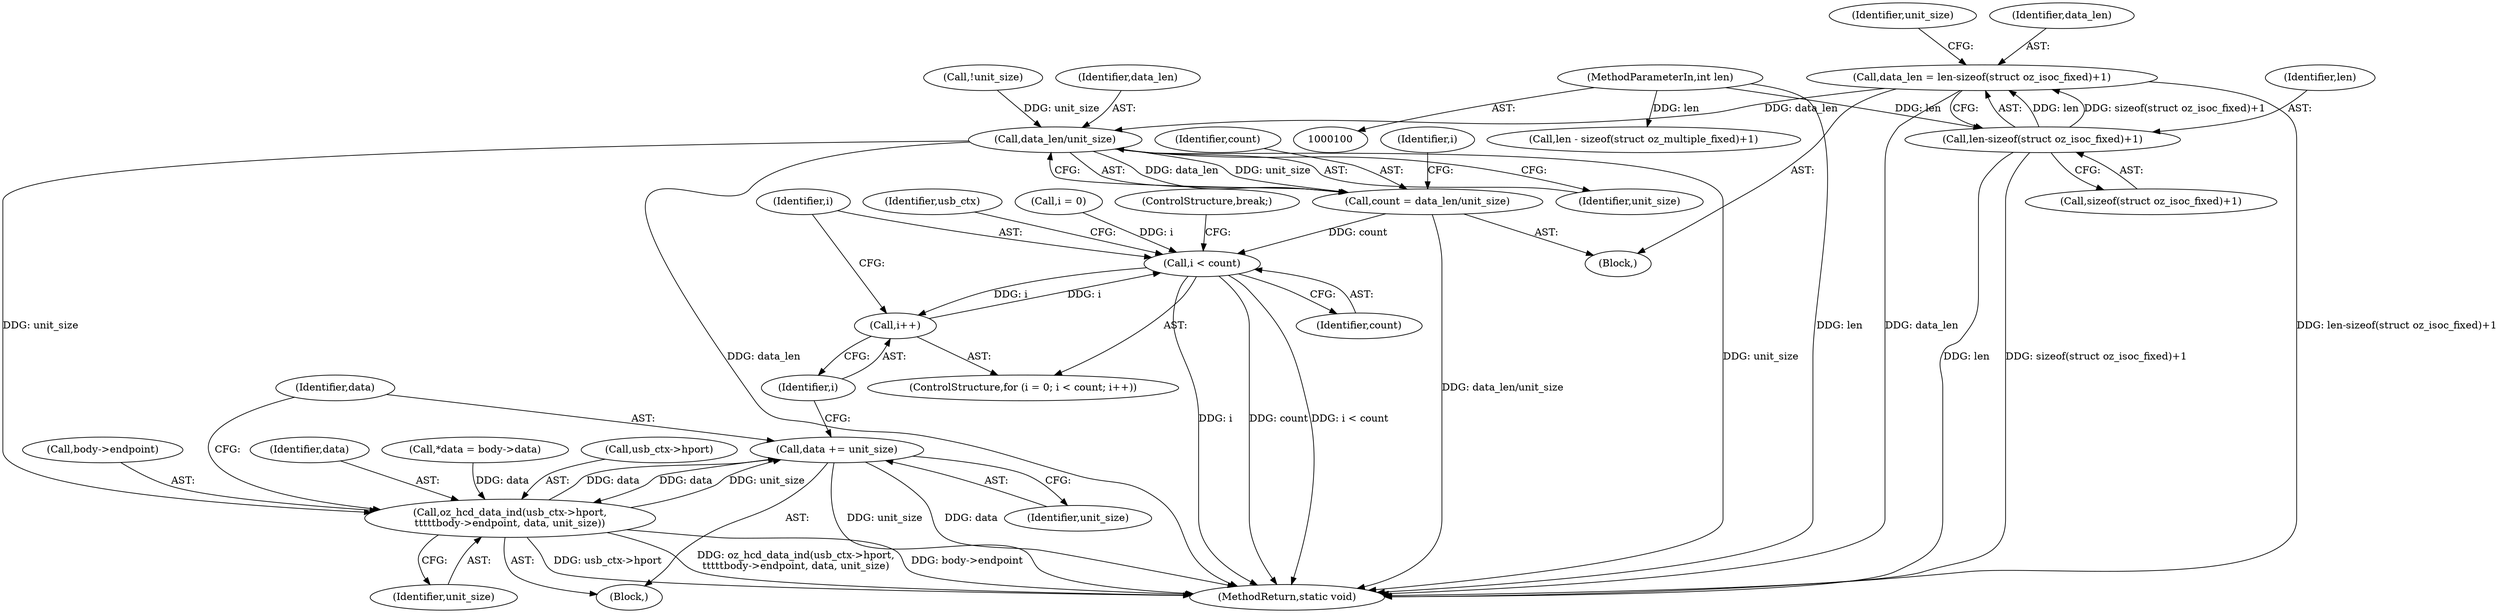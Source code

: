 digraph "0_linux_04bf464a5dfd9ade0dda918e44366c2c61fce80b@API" {
"1000173" [label="(Call,data_len = len-sizeof(struct oz_isoc_fixed)+1)"];
"1000175" [label="(Call,len-sizeof(struct oz_isoc_fixed)+1)"];
"1000103" [label="(MethodParameterIn,int len)"];
"1000201" [label="(Call,data_len/unit_size)"];
"1000199" [label="(Call,count = data_len/unit_size)"];
"1000208" [label="(Call,i < count)"];
"1000211" [label="(Call,i++)"];
"1000214" [label="(Call,oz_hcd_data_ind(usb_ctx->hport,\n\t\t\t\t\tbody->endpoint, data, unit_size))"];
"1000223" [label="(Call,data += unit_size)"];
"1000204" [label="(ControlStructure,for (i = 0; i < count; i++))"];
"1000227" [label="(MethodReturn,static void)"];
"1000225" [label="(Identifier,unit_size)"];
"1000165" [label="(Block,)"];
"1000210" [label="(Identifier,count)"];
"1000183" [label="(Identifier,unit_size)"];
"1000203" [label="(Identifier,unit_size)"];
"1000201" [label="(Call,data_len/unit_size)"];
"1000202" [label="(Identifier,data_len)"];
"1000216" [label="(Identifier,usb_ctx)"];
"1000173" [label="(Call,data_len = len-sizeof(struct oz_isoc_fixed)+1)"];
"1000218" [label="(Call,body->endpoint)"];
"1000223" [label="(Call,data += unit_size)"];
"1000177" [label="(Call,sizeof(struct oz_isoc_fixed)+1)"];
"1000176" [label="(Identifier,len)"];
"1000224" [label="(Identifier,data)"];
"1000200" [label="(Identifier,count)"];
"1000214" [label="(Call,oz_hcd_data_ind(usb_ctx->hport,\n\t\t\t\t\tbody->endpoint, data, unit_size))"];
"1000209" [label="(Identifier,i)"];
"1000205" [label="(Call,i = 0)"];
"1000221" [label="(Identifier,data)"];
"1000188" [label="(Call,*data = body->data)"];
"1000103" [label="(MethodParameterIn,int len)"];
"1000199" [label="(Call,count = data_len/unit_size)"];
"1000211" [label="(Call,i++)"];
"1000226" [label="(ControlStructure,break;)"];
"1000134" [label="(Call,len - sizeof(struct oz_multiple_fixed)+1)"];
"1000206" [label="(Identifier,i)"];
"1000208" [label="(Call,i < count)"];
"1000215" [label="(Call,usb_ctx->hport)"];
"1000175" [label="(Call,len-sizeof(struct oz_isoc_fixed)+1)"];
"1000213" [label="(Block,)"];
"1000222" [label="(Identifier,unit_size)"];
"1000174" [label="(Identifier,data_len)"];
"1000212" [label="(Identifier,i)"];
"1000196" [label="(Call,!unit_size)"];
"1000173" -> "1000165"  [label="AST: "];
"1000173" -> "1000175"  [label="CFG: "];
"1000174" -> "1000173"  [label="AST: "];
"1000175" -> "1000173"  [label="AST: "];
"1000183" -> "1000173"  [label="CFG: "];
"1000173" -> "1000227"  [label="DDG: data_len"];
"1000173" -> "1000227"  [label="DDG: len-sizeof(struct oz_isoc_fixed)+1"];
"1000175" -> "1000173"  [label="DDG: len"];
"1000175" -> "1000173"  [label="DDG: sizeof(struct oz_isoc_fixed)+1"];
"1000173" -> "1000201"  [label="DDG: data_len"];
"1000175" -> "1000177"  [label="CFG: "];
"1000176" -> "1000175"  [label="AST: "];
"1000177" -> "1000175"  [label="AST: "];
"1000175" -> "1000227"  [label="DDG: len"];
"1000175" -> "1000227"  [label="DDG: sizeof(struct oz_isoc_fixed)+1"];
"1000103" -> "1000175"  [label="DDG: len"];
"1000103" -> "1000100"  [label="AST: "];
"1000103" -> "1000227"  [label="DDG: len"];
"1000103" -> "1000134"  [label="DDG: len"];
"1000201" -> "1000199"  [label="AST: "];
"1000201" -> "1000203"  [label="CFG: "];
"1000202" -> "1000201"  [label="AST: "];
"1000203" -> "1000201"  [label="AST: "];
"1000199" -> "1000201"  [label="CFG: "];
"1000201" -> "1000227"  [label="DDG: unit_size"];
"1000201" -> "1000227"  [label="DDG: data_len"];
"1000201" -> "1000199"  [label="DDG: data_len"];
"1000201" -> "1000199"  [label="DDG: unit_size"];
"1000196" -> "1000201"  [label="DDG: unit_size"];
"1000201" -> "1000214"  [label="DDG: unit_size"];
"1000199" -> "1000165"  [label="AST: "];
"1000200" -> "1000199"  [label="AST: "];
"1000206" -> "1000199"  [label="CFG: "];
"1000199" -> "1000227"  [label="DDG: data_len/unit_size"];
"1000199" -> "1000208"  [label="DDG: count"];
"1000208" -> "1000204"  [label="AST: "];
"1000208" -> "1000210"  [label="CFG: "];
"1000209" -> "1000208"  [label="AST: "];
"1000210" -> "1000208"  [label="AST: "];
"1000216" -> "1000208"  [label="CFG: "];
"1000226" -> "1000208"  [label="CFG: "];
"1000208" -> "1000227"  [label="DDG: i"];
"1000208" -> "1000227"  [label="DDG: count"];
"1000208" -> "1000227"  [label="DDG: i < count"];
"1000205" -> "1000208"  [label="DDG: i"];
"1000211" -> "1000208"  [label="DDG: i"];
"1000208" -> "1000211"  [label="DDG: i"];
"1000211" -> "1000204"  [label="AST: "];
"1000211" -> "1000212"  [label="CFG: "];
"1000212" -> "1000211"  [label="AST: "];
"1000209" -> "1000211"  [label="CFG: "];
"1000214" -> "1000213"  [label="AST: "];
"1000214" -> "1000222"  [label="CFG: "];
"1000215" -> "1000214"  [label="AST: "];
"1000218" -> "1000214"  [label="AST: "];
"1000221" -> "1000214"  [label="AST: "];
"1000222" -> "1000214"  [label="AST: "];
"1000224" -> "1000214"  [label="CFG: "];
"1000214" -> "1000227"  [label="DDG: oz_hcd_data_ind(usb_ctx->hport,\n\t\t\t\t\tbody->endpoint, data, unit_size)"];
"1000214" -> "1000227"  [label="DDG: body->endpoint"];
"1000214" -> "1000227"  [label="DDG: usb_ctx->hport"];
"1000188" -> "1000214"  [label="DDG: data"];
"1000223" -> "1000214"  [label="DDG: data"];
"1000214" -> "1000223"  [label="DDG: unit_size"];
"1000214" -> "1000223"  [label="DDG: data"];
"1000223" -> "1000213"  [label="AST: "];
"1000223" -> "1000225"  [label="CFG: "];
"1000224" -> "1000223"  [label="AST: "];
"1000225" -> "1000223"  [label="AST: "];
"1000212" -> "1000223"  [label="CFG: "];
"1000223" -> "1000227"  [label="DDG: unit_size"];
"1000223" -> "1000227"  [label="DDG: data"];
}
